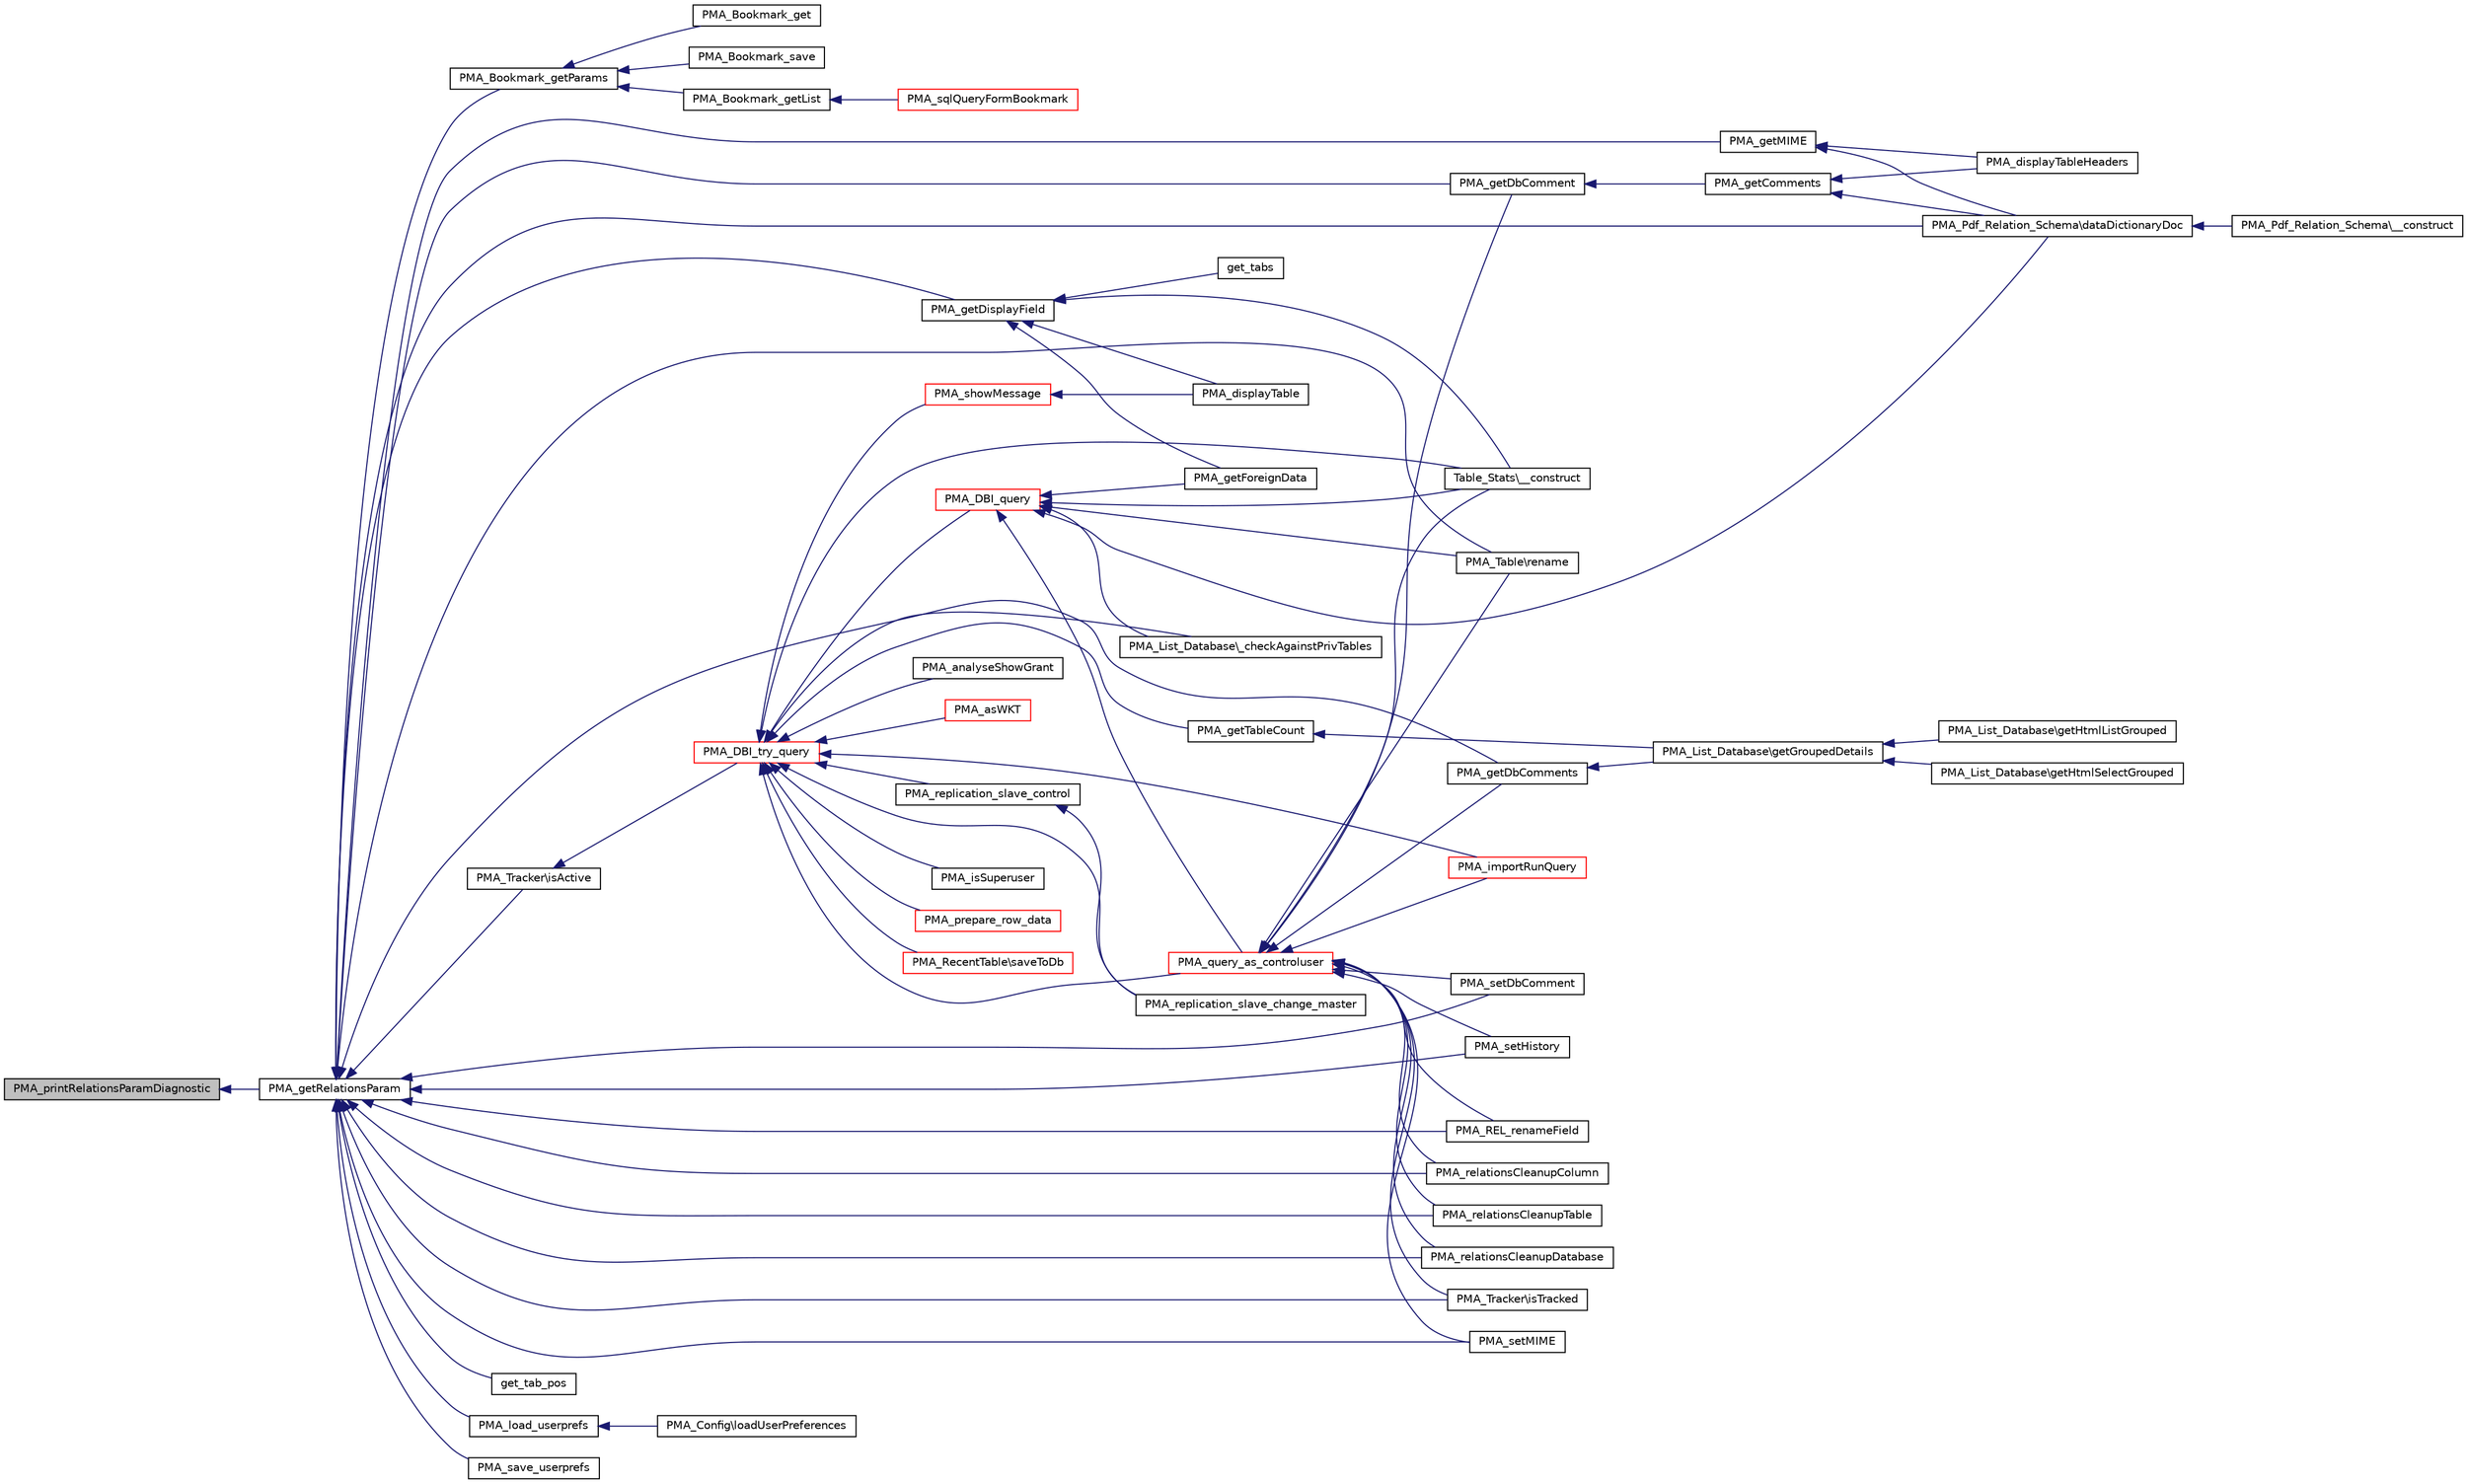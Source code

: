 digraph G
{
  edge [fontname="Helvetica",fontsize="10",labelfontname="Helvetica",labelfontsize="10"];
  node [fontname="Helvetica",fontsize="10",shape=record];
  rankdir="LR";
  Node1 [label="PMA_printRelationsParamDiagnostic",height=0.2,width=0.4,color="black", fillcolor="grey75", style="filled" fontcolor="black"];
  Node1 -> Node2 [dir="back",color="midnightblue",fontsize="10",style="solid",fontname="Helvetica"];
  Node2 [label="PMA_getRelationsParam",height=0.2,width=0.4,color="black", fillcolor="white", style="filled",URL="$relation_8lib_8php.html#ad4dd08fb9ba9908cd15afb5ac92a2656"];
  Node2 -> Node3 [dir="back",color="midnightblue",fontsize="10",style="solid",fontname="Helvetica"];
  Node3 [label="PMA_Bookmark_getParams",height=0.2,width=0.4,color="black", fillcolor="white", style="filled",URL="$bookmark_8lib_8php.html#acb3f0903dbcc72002bf09631c44b8055",tooltip="Defines the bookmark parameters for the current user."];
  Node3 -> Node4 [dir="back",color="midnightblue",fontsize="10",style="solid",fontname="Helvetica"];
  Node4 [label="PMA_Bookmark_getList",height=0.2,width=0.4,color="black", fillcolor="white", style="filled",URL="$bookmark_8lib_8php.html#a28bf0dfac1fd0617239eef76e7ff1550",tooltip="Gets the list of bookmarks defined for the current database."];
  Node4 -> Node5 [dir="back",color="midnightblue",fontsize="10",style="solid",fontname="Helvetica"];
  Node5 [label="PMA_sqlQueryFormBookmark",height=0.2,width=0.4,color="red", fillcolor="white", style="filled",URL="$sql__query__form_8lib_8php.html#a0354aed36253f1d29d510223e966ebc5",tooltip="prints bookmark fieldset"];
  Node3 -> Node6 [dir="back",color="midnightblue",fontsize="10",style="solid",fontname="Helvetica"];
  Node6 [label="PMA_Bookmark_get",height=0.2,width=0.4,color="black", fillcolor="white", style="filled",URL="$bookmark_8lib_8php.html#af695d6be5caeb194980bb2669f6dcaec",tooltip="Gets the sql command from a bookmark."];
  Node3 -> Node7 [dir="back",color="midnightblue",fontsize="10",style="solid",fontname="Helvetica"];
  Node7 [label="PMA_Bookmark_save",height=0.2,width=0.4,color="black", fillcolor="white", style="filled",URL="$bookmark_8lib_8php.html#adbe9d461d8f59adc55a7e7e5e94f5cf2",tooltip="Adds a bookmark."];
  Node2 -> Node8 [dir="back",color="midnightblue",fontsize="10",style="solid",fontname="Helvetica"];
  Node8 [label="PMA_Pdf_Relation_Schema\\dataDictionaryDoc",height=0.2,width=0.4,color="black", fillcolor="white", style="filled",URL="$classPMA__Pdf__Relation__Schema.html#a38d2ab67dfa62392e8de96f0b970ec73"];
  Node8 -> Node9 [dir="back",color="midnightblue",fontsize="10",style="solid",fontname="Helvetica"];
  Node9 [label="PMA_Pdf_Relation_Schema\\__construct",height=0.2,width=0.4,color="black", fillcolor="white", style="filled",URL="$classPMA__Pdf__Relation__Schema.html#a5b2a26f3a186d05138ba4fe54d1e161e",tooltip="The &quot;PMA_Pdf_Relation_Schema&quot; constructor."];
  Node2 -> Node10 [dir="back",color="midnightblue",fontsize="10",style="solid",fontname="Helvetica"];
  Node10 [label="get_tab_pos",height=0.2,width=0.4,color="black", fillcolor="white", style="filled",URL="$pmd__common_8php.html#a1a3f1d518861e03c2b04a1c05b6bba1a"];
  Node2 -> Node11 [dir="back",color="midnightblue",fontsize="10",style="solid",fontname="Helvetica"];
  Node11 [label="PMA_getDisplayField",height=0.2,width=0.4,color="black", fillcolor="white", style="filled",URL="$relation_8lib_8php.html#ac4b9248f6ad1179a0f86d70f2ad99362",tooltip="Gets the display field of a table."];
  Node11 -> Node12 [dir="back",color="midnightblue",fontsize="10",style="solid",fontname="Helvetica"];
  Node12 [label="Table_Stats\\__construct",height=0.2,width=0.4,color="black", fillcolor="white", style="filled",URL="$classTable__Stats.html#a9434b856824f1e3edd57ef9ffe4e83bb",tooltip="The &quot;Table_Stats&quot; constructor."];
  Node11 -> Node13 [dir="back",color="midnightblue",fontsize="10",style="solid",fontname="Helvetica"];
  Node13 [label="PMA_displayTable",height=0.2,width=0.4,color="black", fillcolor="white", style="filled",URL="$display__tbl_8lib_8php.html#ab64d4328beb5bc6b0a62abfa39fb447a",tooltip="Displays a table of results returned by a SQL query."];
  Node11 -> Node14 [dir="back",color="midnightblue",fontsize="10",style="solid",fontname="Helvetica"];
  Node14 [label="get_tabs",height=0.2,width=0.4,color="black", fillcolor="white", style="filled",URL="$pmd__common_8php.html#a1cd4d60cbb6dfd89d92b21f61f25b3c9",tooltip="retrieves table info and stores it in $GLOBALS[&#39;PMD&#39;]"];
  Node11 -> Node15 [dir="back",color="midnightblue",fontsize="10",style="solid",fontname="Helvetica"];
  Node15 [label="PMA_getForeignData",height=0.2,width=0.4,color="black", fillcolor="white", style="filled",URL="$relation_8lib_8php.html#a3d88adc7fba312fe26b3ef82225a5fdd",tooltip="Gets foreign keys in preparation for a drop-down selector."];
  Node2 -> Node16 [dir="back",color="midnightblue",fontsize="10",style="solid",fontname="Helvetica"];
  Node16 [label="PMA_getDbComment",height=0.2,width=0.4,color="black", fillcolor="white", style="filled",URL="$relation_8lib_8php.html#a43f8f6b5eca75feb1cab89ce95ac0e6b",tooltip="Gets the comment for a db."];
  Node16 -> Node17 [dir="back",color="midnightblue",fontsize="10",style="solid",fontname="Helvetica"];
  Node17 [label="PMA_getComments",height=0.2,width=0.4,color="black", fillcolor="white", style="filled",URL="$relation_8lib_8php.html#ab340fcbdb6d862236eb7f4d362f73dc6",tooltip="Gets the comments for all rows of a table or the db itself."];
  Node17 -> Node18 [dir="back",color="midnightblue",fontsize="10",style="solid",fontname="Helvetica"];
  Node18 [label="PMA_displayTableHeaders",height=0.2,width=0.4,color="black", fillcolor="white", style="filled",URL="$display__tbl_8lib_8php.html#aae4044b44dccb4059685ea603dc52e9e",tooltip="Displays the headers of the results table."];
  Node17 -> Node8 [dir="back",color="midnightblue",fontsize="10",style="solid",fontname="Helvetica"];
  Node2 -> Node19 [dir="back",color="midnightblue",fontsize="10",style="solid",fontname="Helvetica"];
  Node19 [label="PMA_getDbComments",height=0.2,width=0.4,color="black", fillcolor="white", style="filled",URL="$relation_8lib_8php.html#aa5b4777cd4f1dd8e90d161257582fc08",tooltip="Gets the comment for a db."];
  Node19 -> Node20 [dir="back",color="midnightblue",fontsize="10",style="solid",fontname="Helvetica"];
  Node20 [label="PMA_List_Database\\getGroupedDetails",height=0.2,width=0.4,color="black", fillcolor="white", style="filled",URL="$classPMA__List__Database.html#a533874038525e37fa4ae22694f39fe61",tooltip="returns array with dbs grouped with extended infos"];
  Node20 -> Node21 [dir="back",color="midnightblue",fontsize="10",style="solid",fontname="Helvetica"];
  Node21 [label="PMA_List_Database\\getHtmlListGrouped",height=0.2,width=0.4,color="black", fillcolor="white", style="filled",URL="$classPMA__List__Database.html#a7bdea9aa5ef0e7c9033893aab4f1e6bd",tooltip="returns html code for list with dbs"];
  Node20 -> Node22 [dir="back",color="midnightblue",fontsize="10",style="solid",fontname="Helvetica"];
  Node22 [label="PMA_List_Database\\getHtmlSelectGrouped",height=0.2,width=0.4,color="black", fillcolor="white", style="filled",URL="$classPMA__List__Database.html#a40d67e11c09326f19302fa5fbc2a7934",tooltip="returns html code for select form element with dbs"];
  Node2 -> Node23 [dir="back",color="midnightblue",fontsize="10",style="solid",fontname="Helvetica"];
  Node23 [label="PMA_setDbComment",height=0.2,width=0.4,color="black", fillcolor="white", style="filled",URL="$relation_8lib_8php.html#a8b9b6286d6f78be9874ff5763065cd7d",tooltip="Set a database comment to a certain value."];
  Node2 -> Node24 [dir="back",color="midnightblue",fontsize="10",style="solid",fontname="Helvetica"];
  Node24 [label="PMA_setHistory",height=0.2,width=0.4,color="black", fillcolor="white", style="filled",URL="$relation_8lib_8php.html#a3da899c56e80de271d53875a82d20ffb",tooltip="Set a SQL history entry."];
  Node2 -> Node25 [dir="back",color="midnightblue",fontsize="10",style="solid",fontname="Helvetica"];
  Node25 [label="PMA_REL_renameField",height=0.2,width=0.4,color="black", fillcolor="white", style="filled",URL="$relation_8lib_8php.html#aaa50183486665df0d231e247b4ab0a8f",tooltip="Rename a field in relation tables."];
  Node2 -> Node26 [dir="back",color="midnightblue",fontsize="10",style="solid",fontname="Helvetica"];
  Node26 [label="PMA_relationsCleanupColumn",height=0.2,width=0.4,color="black", fillcolor="white", style="filled",URL="$relation__cleanup_8lib_8php.html#ab2f43f4ce21a2a95d2d16f8e150fd9eb",tooltip="Cleanu column related relation stuff."];
  Node2 -> Node27 [dir="back",color="midnightblue",fontsize="10",style="solid",fontname="Helvetica"];
  Node27 [label="PMA_relationsCleanupTable",height=0.2,width=0.4,color="black", fillcolor="white", style="filled",URL="$relation__cleanup_8lib_8php.html#a46d7e71842c56b58cc0dbc58c453cd92",tooltip="Cleanup table related relation stuff."];
  Node2 -> Node28 [dir="back",color="midnightblue",fontsize="10",style="solid",fontname="Helvetica"];
  Node28 [label="PMA_relationsCleanupDatabase",height=0.2,width=0.4,color="black", fillcolor="white", style="filled",URL="$relation__cleanup_8lib_8php.html#ad9bc98e0f39003b97e4c43f0cd6068c5",tooltip="Cleanup database related relation stuff."];
  Node2 -> Node29 [dir="back",color="midnightblue",fontsize="10",style="solid",fontname="Helvetica"];
  Node29 [label="PMA_Table\\rename",height=0.2,width=0.4,color="black", fillcolor="white", style="filled",URL="$classPMA__Table.html#a3ca6ed1ed1646799aa43a7ae9612b739",tooltip="renames table"];
  Node2 -> Node30 [dir="back",color="midnightblue",fontsize="10",style="solid",fontname="Helvetica"];
  Node30 [label="PMA_Tracker\\isActive",height=0.2,width=0.4,color="black", fillcolor="white", style="filled",URL="$classPMA__Tracker.html#ae5dd143f48e845ae4346da01dfef5d4a",tooltip="Gets the on/off value of the Tracker module, starts initialization."];
  Node30 -> Node31 [dir="back",color="midnightblue",fontsize="10",style="solid",fontname="Helvetica"];
  Node31 [label="PMA_DBI_try_query",height=0.2,width=0.4,color="red", fillcolor="white", style="filled",URL="$database__interface_8lib_8php.html#af4f8622d2f5df7858e4e6ca425ac0274",tooltip="runs a query and returns the result"];
  Node31 -> Node32 [dir="back",color="midnightblue",fontsize="10",style="solid",fontname="Helvetica"];
  Node32 [label="PMA_analyseShowGrant",height=0.2,width=0.4,color="black", fillcolor="white", style="filled",URL="$check__user__privileges_8lib_8php.html#a7e5034bdb6b887bec23b89c3f5db71b2",tooltip="sets privilege information extracted from SHOW GRANTS result"];
  Node31 -> Node33 [dir="back",color="midnightblue",fontsize="10",style="solid",fontname="Helvetica"];
  Node33 [label="PMA_showMessage",height=0.2,width=0.4,color="red", fillcolor="white", style="filled",URL="$common_8lib_8php.html#ac856542e67ea0192bc0fc7fd1fb21d09",tooltip="displays the message and the query usually the message is the result of the query executed..."];
  Node33 -> Node13 [dir="back",color="midnightblue",fontsize="10",style="solid",fontname="Helvetica"];
  Node31 -> Node34 [dir="back",color="midnightblue",fontsize="10",style="solid",fontname="Helvetica"];
  Node34 [label="PMA_asWKT",height=0.2,width=0.4,color="red", fillcolor="white", style="filled",URL="$common_8lib_8php.html#ac9e0806378a58d34ec2a748202ca910e",tooltip="Converts GIS data to Well Known Text format."];
  Node31 -> Node35 [dir="back",color="midnightblue",fontsize="10",style="solid",fontname="Helvetica"];
  Node35 [label="PMA_getTableCount",height=0.2,width=0.4,color="black", fillcolor="white", style="filled",URL="$core_8lib_8php.html#a4838d9be03e0665744c18336272f48e0",tooltip="returns count of tables in given db"];
  Node35 -> Node20 [dir="back",color="midnightblue",fontsize="10",style="solid",fontname="Helvetica"];
  Node31 -> Node36 [dir="back",color="midnightblue",fontsize="10",style="solid",fontname="Helvetica"];
  Node36 [label="PMA_DBI_query",height=0.2,width=0.4,color="red", fillcolor="white", style="filled",URL="$database__interface_8lib_8php.html#ab439cded0e18a60e731e76aa4567c089",tooltip="runs a query"];
  Node36 -> Node12 [dir="back",color="midnightblue",fontsize="10",style="solid",fontname="Helvetica"];
  Node36 -> Node37 [dir="back",color="midnightblue",fontsize="10",style="solid",fontname="Helvetica"];
  Node37 [label="PMA_List_Database\\_checkAgainstPrivTables",height=0.2,width=0.4,color="black", fillcolor="white", style="filled",URL="$classPMA__List__Database.html#a08842f1c00c48f46cd7a9cec0883868f",tooltip="this is just a backup, if all is fine this can be deleted later"];
  Node36 -> Node8 [dir="back",color="midnightblue",fontsize="10",style="solid",fontname="Helvetica"];
  Node36 -> Node38 [dir="back",color="midnightblue",fontsize="10",style="solid",fontname="Helvetica"];
  Node38 [label="PMA_query_as_controluser",height=0.2,width=0.4,color="red", fillcolor="white", style="filled",URL="$relation_8lib_8php.html#ab6d57b38824545d660dcfcd4c864a177",tooltip="Executes a query as controluser if possible, otherwise as normal user."];
  Node38 -> Node12 [dir="back",color="midnightblue",fontsize="10",style="solid",fontname="Helvetica"];
  Node38 -> Node39 [dir="back",color="midnightblue",fontsize="10",style="solid",fontname="Helvetica"];
  Node39 [label="PMA_importRunQuery",height=0.2,width=0.4,color="red", fillcolor="white", style="filled",URL="$import_8lib_8php.html#a9893da01720eb7c0e987a33b4f3054f0",tooltip="Runs query inside import buffer."];
  Node38 -> Node16 [dir="back",color="midnightblue",fontsize="10",style="solid",fontname="Helvetica"];
  Node38 -> Node19 [dir="back",color="midnightblue",fontsize="10",style="solid",fontname="Helvetica"];
  Node38 -> Node23 [dir="back",color="midnightblue",fontsize="10",style="solid",fontname="Helvetica"];
  Node38 -> Node24 [dir="back",color="midnightblue",fontsize="10",style="solid",fontname="Helvetica"];
  Node38 -> Node25 [dir="back",color="midnightblue",fontsize="10",style="solid",fontname="Helvetica"];
  Node38 -> Node26 [dir="back",color="midnightblue",fontsize="10",style="solid",fontname="Helvetica"];
  Node38 -> Node27 [dir="back",color="midnightblue",fontsize="10",style="solid",fontname="Helvetica"];
  Node38 -> Node28 [dir="back",color="midnightblue",fontsize="10",style="solid",fontname="Helvetica"];
  Node38 -> Node29 [dir="back",color="midnightblue",fontsize="10",style="solid",fontname="Helvetica"];
  Node38 -> Node40 [dir="back",color="midnightblue",fontsize="10",style="solid",fontname="Helvetica"];
  Node40 [label="PMA_Tracker\\isTracked",height=0.2,width=0.4,color="black", fillcolor="white", style="filled",URL="$classPMA__Tracker.html#ae2ebe65277485ecd1794a871b587f986",tooltip="Gets the tracking status of a table, is it active or deactive ?"];
  Node38 -> Node41 [dir="back",color="midnightblue",fontsize="10",style="solid",fontname="Helvetica"];
  Node41 [label="PMA_setMIME",height=0.2,width=0.4,color="black", fillcolor="white", style="filled",URL="$transformations_8lib_8php.html#a2e8695789417fde2418af73d52603374",tooltip="Set a single mimetype to a certain value."];
  Node36 -> Node15 [dir="back",color="midnightblue",fontsize="10",style="solid",fontname="Helvetica"];
  Node36 -> Node29 [dir="back",color="midnightblue",fontsize="10",style="solid",fontname="Helvetica"];
  Node31 -> Node42 [dir="back",color="midnightblue",fontsize="10",style="solid",fontname="Helvetica"];
  Node42 [label="PMA_isSuperuser",height=0.2,width=0.4,color="black", fillcolor="white", style="filled",URL="$database__interface_8lib_8php.html#a8625f640d7f62aa247791803ac9ab54b",tooltip="returns true (int &gt; 0) if current user is superuser otherwise 0"];
  Node31 -> Node12 [dir="back",color="midnightblue",fontsize="10",style="solid",fontname="Helvetica"];
  Node31 -> Node43 [dir="back",color="midnightblue",fontsize="10",style="solid",fontname="Helvetica"];
  Node43 [label="PMA_prepare_row_data",height=0.2,width=0.4,color="red", fillcolor="white", style="filled",URL="$display__tbl_8lib_8php.html#a6ed2d818c168866b38b4b2486ddf66fd",tooltip="Prepares the displayable content of a data cell in Browse mode, taking into account foreign key descr..."];
  Node31 -> Node39 [dir="back",color="midnightblue",fontsize="10",style="solid",fontname="Helvetica"];
  Node31 -> Node37 [dir="back",color="midnightblue",fontsize="10",style="solid",fontname="Helvetica"];
  Node31 -> Node44 [dir="back",color="midnightblue",fontsize="10",style="solid",fontname="Helvetica"];
  Node44 [label="PMA_RecentTable\\saveToDb",height=0.2,width=0.4,color="red", fillcolor="white", style="filled",URL="$classPMA__RecentTable.html#a979442e04a8a79dd23e2fda2a69bda6f",tooltip="Save recent tables into phpMyAdmin database."];
  Node31 -> Node38 [dir="back",color="midnightblue",fontsize="10",style="solid",fontname="Helvetica"];
  Node31 -> Node45 [dir="back",color="midnightblue",fontsize="10",style="solid",fontname="Helvetica"];
  Node45 [label="PMA_replication_slave_control",height=0.2,width=0.4,color="black", fillcolor="white", style="filled",URL="$replication_8inc_8php.html#ab6d6043762c06ebed4f8da8c94d86562"];
  Node45 -> Node46 [dir="back",color="midnightblue",fontsize="10",style="solid",fontname="Helvetica"];
  Node46 [label="PMA_replication_slave_change_master",height=0.2,width=0.4,color="black", fillcolor="white", style="filled",URL="$replication_8inc_8php.html#a0f303959e893d178b9ae46ebdeea765d"];
  Node31 -> Node46 [dir="back",color="midnightblue",fontsize="10",style="solid",fontname="Helvetica"];
  Node2 -> Node40 [dir="back",color="midnightblue",fontsize="10",style="solid",fontname="Helvetica"];
  Node2 -> Node47 [dir="back",color="midnightblue",fontsize="10",style="solid",fontname="Helvetica"];
  Node47 [label="PMA_getMIME",height=0.2,width=0.4,color="black", fillcolor="white", style="filled",URL="$transformations_8lib_8php.html#aa7e70121361d6936caaba715c7dc39ee",tooltip="Gets the mimetypes for all columns of a table."];
  Node47 -> Node18 [dir="back",color="midnightblue",fontsize="10",style="solid",fontname="Helvetica"];
  Node47 -> Node8 [dir="back",color="midnightblue",fontsize="10",style="solid",fontname="Helvetica"];
  Node2 -> Node41 [dir="back",color="midnightblue",fontsize="10",style="solid",fontname="Helvetica"];
  Node2 -> Node48 [dir="back",color="midnightblue",fontsize="10",style="solid",fontname="Helvetica"];
  Node48 [label="PMA_load_userprefs",height=0.2,width=0.4,color="black", fillcolor="white", style="filled",URL="$user__preferences_8lib_8php.html#ab1f255ccfeec708bae280a2a392c2a76",tooltip="Loads user preferences."];
  Node48 -> Node49 [dir="back",color="midnightblue",fontsize="10",style="solid",fontname="Helvetica"];
  Node49 [label="PMA_Config\\loadUserPreferences",height=0.2,width=0.4,color="black", fillcolor="white", style="filled",URL="$classPMA__Config.html#a8ebd0e4951ac2269fac354000f3a4c35",tooltip="Loads user preferences and merges them with current config must be called after control connection ha..."];
  Node2 -> Node50 [dir="back",color="midnightblue",fontsize="10",style="solid",fontname="Helvetica"];
  Node50 [label="PMA_save_userprefs",height=0.2,width=0.4,color="black", fillcolor="white", style="filled",URL="$user__preferences_8lib_8php.html#a612367b15875675745672a4b50e4a1a2",tooltip="Saves user preferences."];
}

